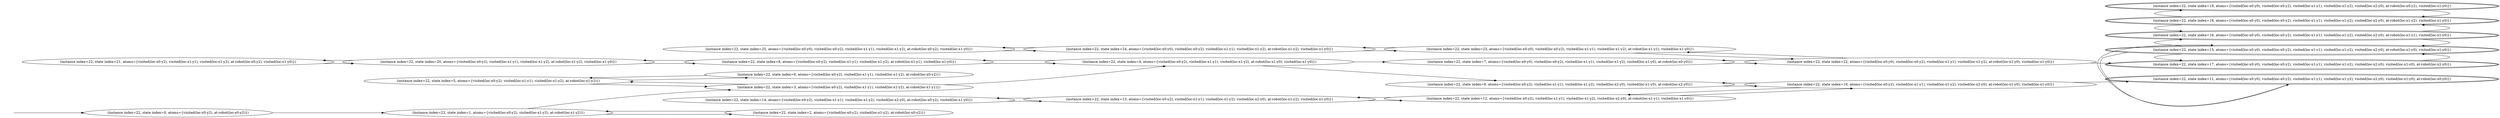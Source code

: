 digraph {
rankdir="LR"
s21[label="(instance index=22, state index=21, atoms={visited(loc-x0-y2), visited(loc-x1-y1), visited(loc-x1-y2), at-robot(loc-x0-y2), visited(loc-x1-y0)})"]
s6[label="(instance index=22, state index=6, atoms={visited(loc-x0-y2), visited(loc-x1-y1), visited(loc-x1-y2), at-robot(loc-x0-y2)})"]
s2[label="(instance index=22, state index=2, atoms={visited(loc-x0-y2), visited(loc-x1-y2), at-robot(loc-x0-y2)})"]
s0[label="(instance index=22, state index=0, atoms={visited(loc-x0-y2), at-robot(loc-x0-y2)})"]
s20[label="(instance index=22, state index=20, atoms={visited(loc-x0-y2), visited(loc-x1-y1), visited(loc-x1-y2), at-robot(loc-x1-y2), visited(loc-x1-y0)})"]
s5[label="(instance index=22, state index=5, atoms={visited(loc-x0-y2), visited(loc-x1-y1), visited(loc-x1-y2), at-robot(loc-x1-y2)})"]
s1[label="(instance index=22, state index=1, atoms={visited(loc-x0-y2), visited(loc-x1-y2), at-robot(loc-x1-y2)})"]
s14[label="(instance index=22, state index=14, atoms={visited(loc-x0-y2), visited(loc-x1-y1), visited(loc-x1-y2), visited(loc-x2-y0), at-robot(loc-x0-y2), visited(loc-x1-y0)})"]
s25[label="(instance index=22, state index=25, atoms={visited(loc-x0-y0), visited(loc-x0-y2), visited(loc-x1-y1), visited(loc-x1-y2), at-robot(loc-x0-y2), visited(loc-x1-y0)})"]
s8[label="(instance index=22, state index=8, atoms={visited(loc-x0-y2), visited(loc-x1-y1), visited(loc-x1-y2), at-robot(loc-x1-y1), visited(loc-x1-y0)})"]
s3[label="(instance index=22, state index=3, atoms={visited(loc-x0-y2), visited(loc-x1-y1), visited(loc-x1-y2), at-robot(loc-x1-y1)})"]
s13[label="(instance index=22, state index=13, atoms={visited(loc-x0-y2), visited(loc-x1-y1), visited(loc-x1-y2), visited(loc-x2-y0), at-robot(loc-x1-y2), visited(loc-x1-y0)})"]
s24[label="(instance index=22, state index=24, atoms={visited(loc-x0-y0), visited(loc-x0-y2), visited(loc-x1-y1), visited(loc-x1-y2), at-robot(loc-x1-y2), visited(loc-x1-y0)})"]
s4[label="(instance index=22, state index=4, atoms={visited(loc-x0-y2), visited(loc-x1-y1), visited(loc-x1-y2), at-robot(loc-x1-y0), visited(loc-x1-y0)})"]
s9[label="(instance index=22, state index=9, atoms={visited(loc-x0-y2), visited(loc-x1-y1), visited(loc-x1-y2), visited(loc-x2-y0), visited(loc-x1-y0), at-robot(loc-x2-y0)})"]
s23[label="(instance index=22, state index=23, atoms={visited(loc-x0-y0), visited(loc-x0-y2), visited(loc-x1-y1), visited(loc-x1-y2), at-robot(loc-x1-y1), visited(loc-x1-y0)})"]
s7[label="(instance index=22, state index=7, atoms={visited(loc-x0-y0), visited(loc-x0-y2), visited(loc-x1-y1), visited(loc-x1-y2), visited(loc-x1-y0), at-robot(loc-x0-y0)})"]
s12[label="(instance index=22, state index=12, atoms={visited(loc-x0-y2), visited(loc-x1-y1), visited(loc-x1-y2), visited(loc-x2-y0), at-robot(loc-x1-y1), visited(loc-x1-y0)})"]
s22[label="(instance index=22, state index=22, atoms={visited(loc-x0-y0), visited(loc-x0-y2), visited(loc-x1-y1), visited(loc-x1-y2), at-robot(loc-x1-y0), visited(loc-x1-y0)})"]
s10[label="(instance index=22, state index=10, atoms={visited(loc-x0-y2), visited(loc-x1-y1), visited(loc-x1-y2), visited(loc-x2-y0), at-robot(loc-x1-y0), visited(loc-x1-y0)})"]
s19[peripheries=2,label="(instance index=22, state index=19, atoms={visited(loc-x0-y0), visited(loc-x0-y2), visited(loc-x1-y1), visited(loc-x1-y2), visited(loc-x2-y0), at-robot(loc-x0-y2), visited(loc-x1-y0)})"]
s17[peripheries=2,label="(instance index=22, state index=17, atoms={visited(loc-x0-y0), visited(loc-x0-y2), visited(loc-x1-y1), visited(loc-x1-y2), visited(loc-x2-y0), visited(loc-x1-y0), at-robot(loc-x2-y0)})"]
s16[peripheries=2,label="(instance index=22, state index=16, atoms={visited(loc-x0-y0), visited(loc-x0-y2), visited(loc-x1-y1), visited(loc-x1-y2), visited(loc-x2-y0), at-robot(loc-x1-y1), visited(loc-x1-y0)})"]
s15[peripheries=2,label="(instance index=22, state index=15, atoms={visited(loc-x0-y0), visited(loc-x0-y2), visited(loc-x1-y1), visited(loc-x1-y2), visited(loc-x2-y0), at-robot(loc-x1-y0), visited(loc-x1-y0)})"]
s18[peripheries=2,label="(instance index=22, state index=18, atoms={visited(loc-x0-y0), visited(loc-x0-y2), visited(loc-x1-y1), visited(loc-x1-y2), visited(loc-x2-y0), at-robot(loc-x1-y2), visited(loc-x1-y0)})"]
s11[peripheries=2,label="(instance index=22, state index=11, atoms={visited(loc-x0-y0), visited(loc-x0-y2), visited(loc-x1-y1), visited(loc-x1-y2), visited(loc-x2-y0), visited(loc-x1-y0), at-robot(loc-x0-y0)})"]
Dangling [ label = "", style = invis ]
{ rank = same; Dangling }
Dangling -> s0
{ rank = same; s0}
{ rank = same; s20,s5,s1}
{ rank = same; s14,s25,s8,s3}
{ rank = same; s13,s24,s4}
{ rank = same; s9,s23,s7,s12}
{ rank = same; s22,s10}
{ rank = same; s19,s17,s16,s15,s18,s11}
{
s21->s20
s6->s5
s2->s1
s0->s1
}
{
s20->s21
s20->s8
s5->s6
s5->s3
s1->s3
s1->s2
}
{
s14->s13
s25->s24
s8->s20
s8->s4
s3->s5
s3->s4
}
{
s13->s14
s13->s12
s24->s23
s24->s25
s4->s7
s4->s9
s4->s8
}
{
s9->s10
s23->s22
s23->s24
s7->s22
s12->s13
s12->s10
}
{
s22->s7
s22->s23
s22->s17
s10->s11
s10->s12
s10->s9
}
{
s19->s18
s17->s15
s16->s15
s16->s18
s15->s11
s15->s17
s15->s16
s18->s19
s18->s16
s11->s15
}
}
